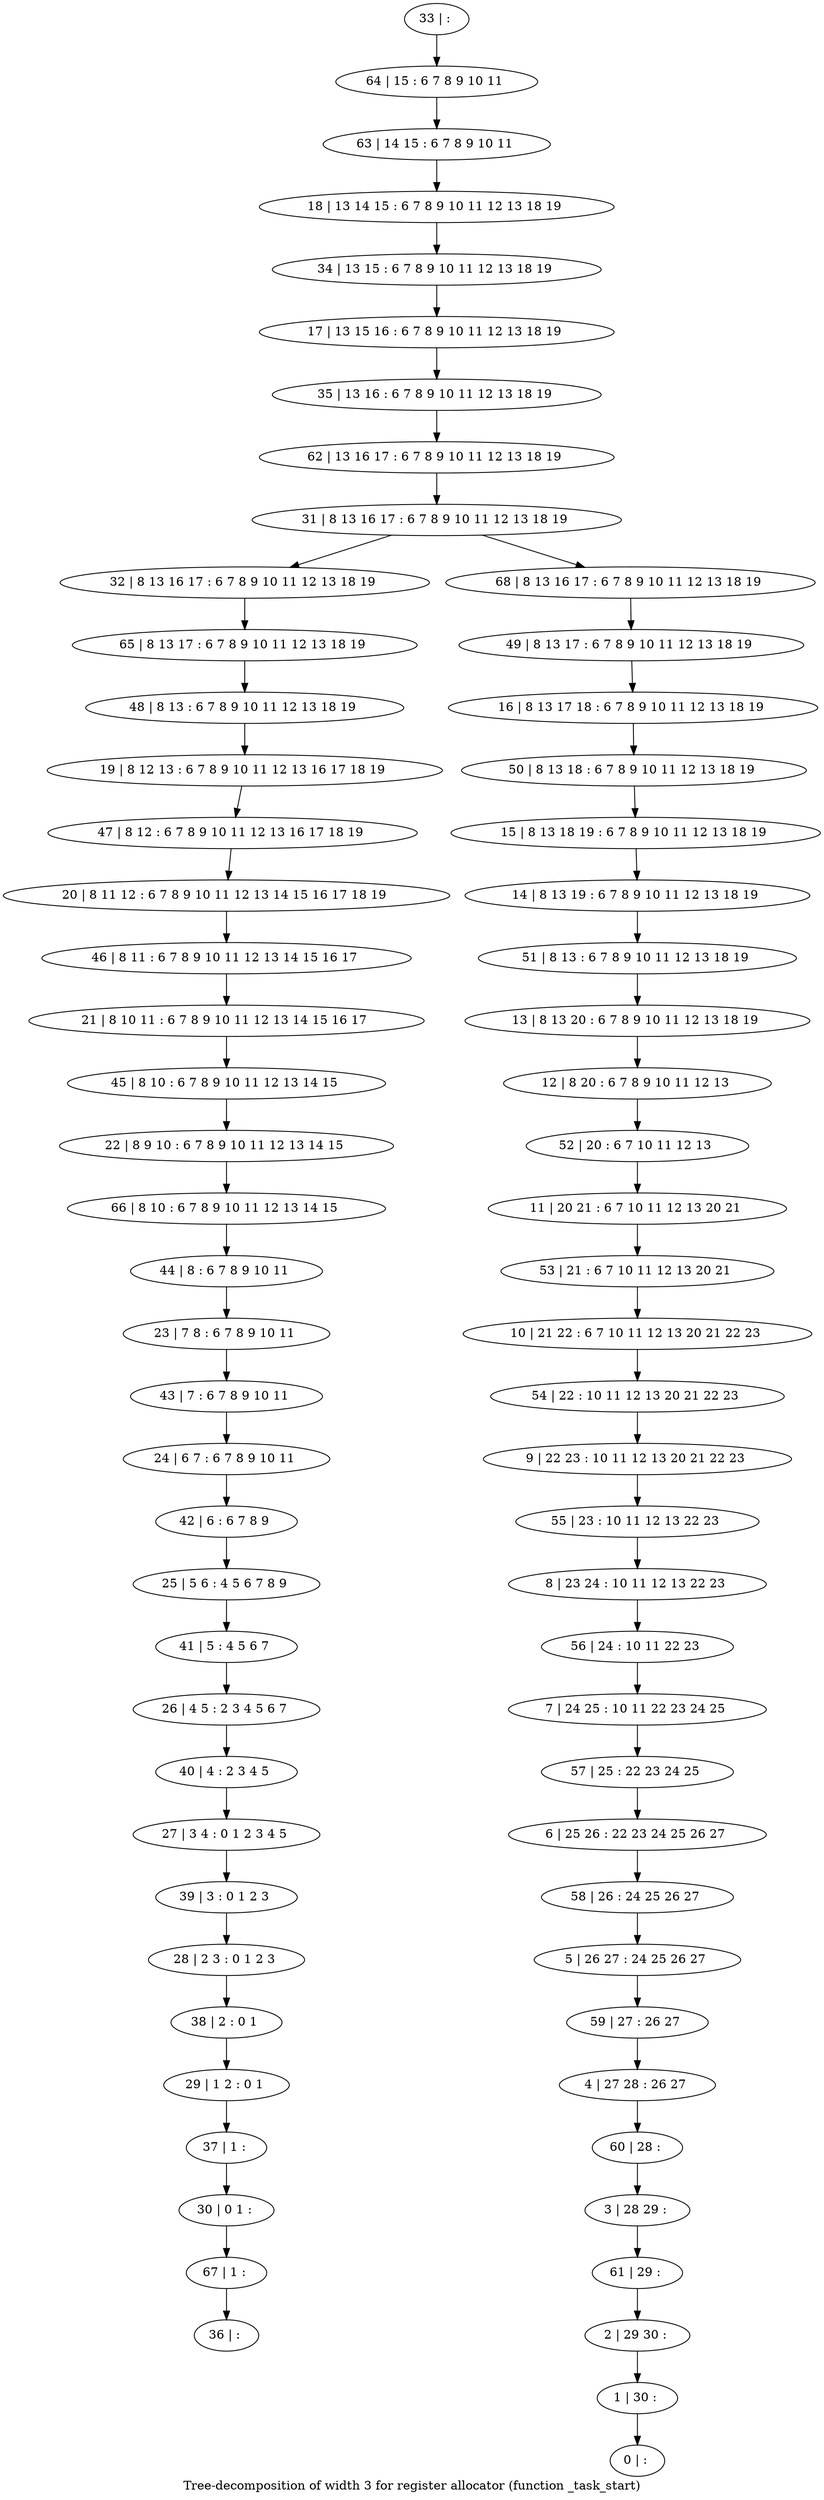 digraph G {
graph [label="Tree-decomposition of width 3 for register allocator (function _task_start)"]
0[label="0 | : "];
1[label="1 | 30 : "];
2[label="2 | 29 30 : "];
3[label="3 | 28 29 : "];
4[label="4 | 27 28 : 26 27 "];
5[label="5 | 26 27 : 24 25 26 27 "];
6[label="6 | 25 26 : 22 23 24 25 26 27 "];
7[label="7 | 24 25 : 10 11 22 23 24 25 "];
8[label="8 | 23 24 : 10 11 12 13 22 23 "];
9[label="9 | 22 23 : 10 11 12 13 20 21 22 23 "];
10[label="10 | 21 22 : 6 7 10 11 12 13 20 21 22 23 "];
11[label="11 | 20 21 : 6 7 10 11 12 13 20 21 "];
12[label="12 | 8 20 : 6 7 8 9 10 11 12 13 "];
13[label="13 | 8 13 20 : 6 7 8 9 10 11 12 13 18 19 "];
14[label="14 | 8 13 19 : 6 7 8 9 10 11 12 13 18 19 "];
15[label="15 | 8 13 18 19 : 6 7 8 9 10 11 12 13 18 19 "];
16[label="16 | 8 13 17 18 : 6 7 8 9 10 11 12 13 18 19 "];
17[label="17 | 13 15 16 : 6 7 8 9 10 11 12 13 18 19 "];
18[label="18 | 13 14 15 : 6 7 8 9 10 11 12 13 18 19 "];
19[label="19 | 8 12 13 : 6 7 8 9 10 11 12 13 16 17 18 19 "];
20[label="20 | 8 11 12 : 6 7 8 9 10 11 12 13 14 15 16 17 18 19 "];
21[label="21 | 8 10 11 : 6 7 8 9 10 11 12 13 14 15 16 17 "];
22[label="22 | 8 9 10 : 6 7 8 9 10 11 12 13 14 15 "];
23[label="23 | 7 8 : 6 7 8 9 10 11 "];
24[label="24 | 6 7 : 6 7 8 9 10 11 "];
25[label="25 | 5 6 : 4 5 6 7 8 9 "];
26[label="26 | 4 5 : 2 3 4 5 6 7 "];
27[label="27 | 3 4 : 0 1 2 3 4 5 "];
28[label="28 | 2 3 : 0 1 2 3 "];
29[label="29 | 1 2 : 0 1 "];
30[label="30 | 0 1 : "];
31[label="31 | 8 13 16 17 : 6 7 8 9 10 11 12 13 18 19 "];
32[label="32 | 8 13 16 17 : 6 7 8 9 10 11 12 13 18 19 "];
33[label="33 | : "];
34[label="34 | 13 15 : 6 7 8 9 10 11 12 13 18 19 "];
35[label="35 | 13 16 : 6 7 8 9 10 11 12 13 18 19 "];
36[label="36 | : "];
37[label="37 | 1 : "];
38[label="38 | 2 : 0 1 "];
39[label="39 | 3 : 0 1 2 3 "];
40[label="40 | 4 : 2 3 4 5 "];
41[label="41 | 5 : 4 5 6 7 "];
42[label="42 | 6 : 6 7 8 9 "];
43[label="43 | 7 : 6 7 8 9 10 11 "];
44[label="44 | 8 : 6 7 8 9 10 11 "];
45[label="45 | 8 10 : 6 7 8 9 10 11 12 13 14 15 "];
46[label="46 | 8 11 : 6 7 8 9 10 11 12 13 14 15 16 17 "];
47[label="47 | 8 12 : 6 7 8 9 10 11 12 13 16 17 18 19 "];
48[label="48 | 8 13 : 6 7 8 9 10 11 12 13 18 19 "];
49[label="49 | 8 13 17 : 6 7 8 9 10 11 12 13 18 19 "];
50[label="50 | 8 13 18 : 6 7 8 9 10 11 12 13 18 19 "];
51[label="51 | 8 13 : 6 7 8 9 10 11 12 13 18 19 "];
52[label="52 | 20 : 6 7 10 11 12 13 "];
53[label="53 | 21 : 6 7 10 11 12 13 20 21 "];
54[label="54 | 22 : 10 11 12 13 20 21 22 23 "];
55[label="55 | 23 : 10 11 12 13 22 23 "];
56[label="56 | 24 : 10 11 22 23 "];
57[label="57 | 25 : 22 23 24 25 "];
58[label="58 | 26 : 24 25 26 27 "];
59[label="59 | 27 : 26 27 "];
60[label="60 | 28 : "];
61[label="61 | 29 : "];
62[label="62 | 13 16 17 : 6 7 8 9 10 11 12 13 18 19 "];
63[label="63 | 14 15 : 6 7 8 9 10 11 "];
64[label="64 | 15 : 6 7 8 9 10 11 "];
65[label="65 | 8 13 17 : 6 7 8 9 10 11 12 13 18 19 "];
66[label="66 | 8 10 : 6 7 8 9 10 11 12 13 14 15 "];
67[label="67 | 1 : "];
68[label="68 | 8 13 16 17 : 6 7 8 9 10 11 12 13 18 19 "];
37->30 ;
29->37 ;
38->29 ;
28->38 ;
39->28 ;
27->39 ;
40->27 ;
26->40 ;
41->26 ;
25->41 ;
42->25 ;
24->42 ;
43->24 ;
23->43 ;
44->23 ;
45->22 ;
21->45 ;
46->21 ;
20->46 ;
47->20 ;
19->47 ;
48->19 ;
65->48 ;
32->65 ;
66->44 ;
22->66 ;
67->36 ;
30->67 ;
33->64 ;
64->63 ;
63->18 ;
18->34 ;
34->17 ;
17->35 ;
35->62 ;
62->31 ;
49->16 ;
16->50 ;
50->15 ;
15->14 ;
14->51 ;
51->13 ;
13->12 ;
12->52 ;
52->11 ;
11->53 ;
53->10 ;
10->54 ;
54->9 ;
9->55 ;
55->8 ;
8->56 ;
56->7 ;
7->57 ;
57->6 ;
6->58 ;
58->5 ;
5->59 ;
59->4 ;
4->60 ;
60->3 ;
3->61 ;
61->2 ;
2->1 ;
1->0 ;
68->49 ;
31->32 ;
31->68 ;
}
